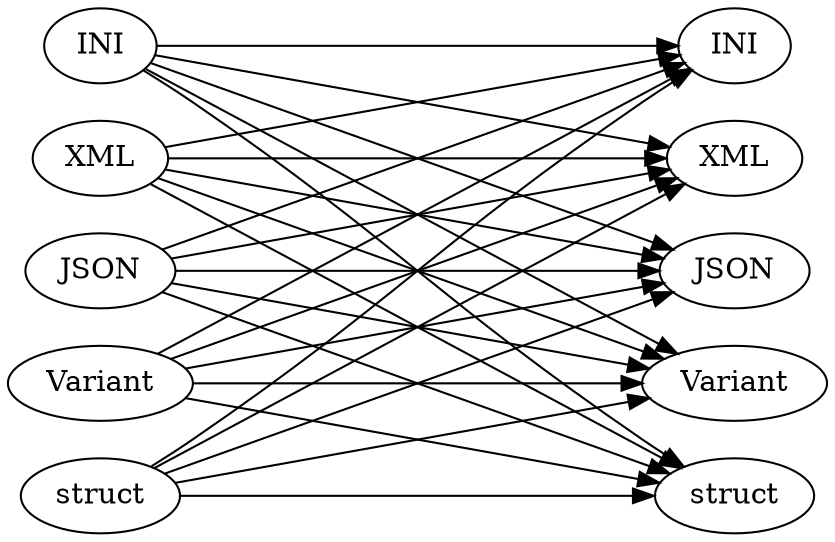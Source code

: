 digraph {
	rankdir=LR;

	graph [ranksep="3"];

	p3a [label="XML"]
	p4a [label="JSON"]
	p1a [label="Variant"]
	p2a [label="struct"]
	p5a [label="INI"]

	p3b [label="XML"]
	p4b [label="JSON"]
	p1b [label="Variant"]
	p2b [label="struct"]
	p5b [label="INI"]

	p1a -> p1b;
	p1a -> p2b;
	p1a -> p3b;
	p1a -> p4b;
	p1a -> p5b;
	
	p2a -> p1b;
	p2a -> p2b;
	p2a -> p3b;
	p2a -> p4b;
	p2a -> p5b;
	
	p3a -> p1b;
	p3a -> p2b;
	p3a -> p3b;
	p3a -> p4b;
	p3a -> p5b;
	
	p4a -> p1b;
	p4a -> p2b;
	p4a -> p3b;
	p4a -> p4b;
	p4a -> p5b;
	
	p5a -> p1b;
	p5a -> p2b;
	p5a -> p3b;
	p5a -> p4b;
	p5a -> p5b;
}
